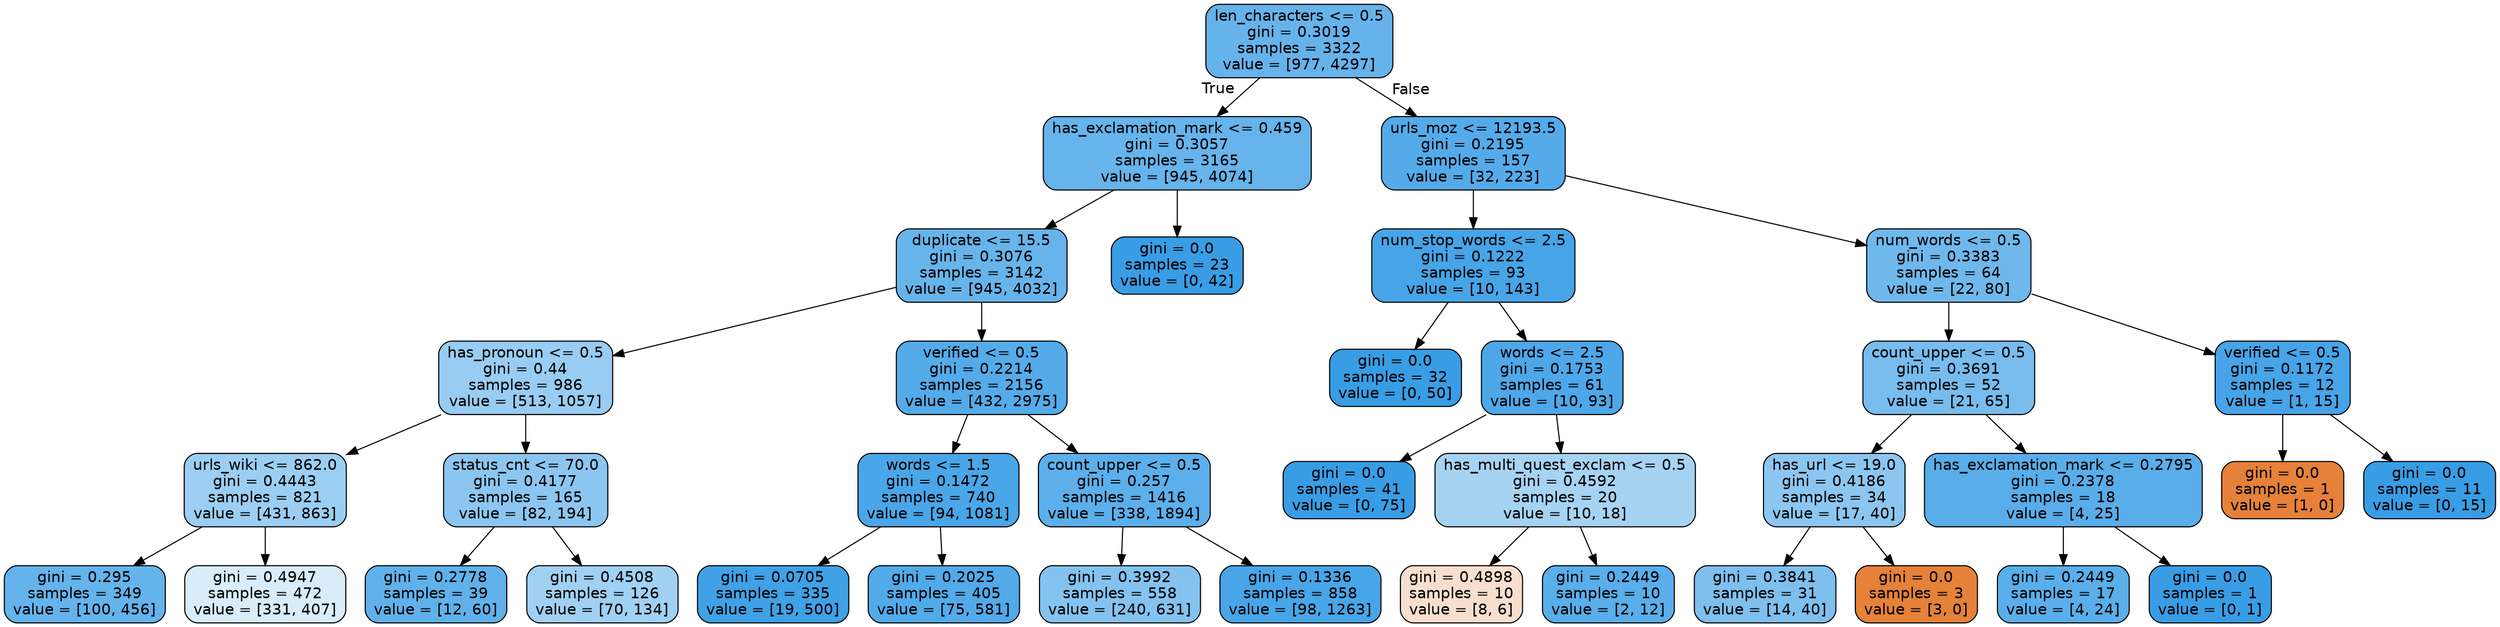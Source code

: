 digraph Tree {
node [shape=box, style="filled, rounded", color="black", fontname=helvetica] ;
edge [fontname=helvetica] ;
0 [label="len_characters <= 0.5\ngini = 0.3019\nsamples = 3322\nvalue = [977, 4297]", fillcolor="#399de5c5"] ;
1 [label="has_exclamation_mark <= 0.459\ngini = 0.3057\nsamples = 3165\nvalue = [945, 4074]", fillcolor="#399de5c4"] ;
0 -> 1 [labeldistance=2.5, labelangle=45, headlabel="True"] ;
2 [label="duplicate <= 15.5\ngini = 0.3076\nsamples = 3142\nvalue = [945, 4032]", fillcolor="#399de5c3"] ;
1 -> 2 ;
3 [label="has_pronoun <= 0.5\ngini = 0.44\nsamples = 986\nvalue = [513, 1057]", fillcolor="#399de583"] ;
2 -> 3 ;
4 [label="urls_wiki <= 862.0\ngini = 0.4443\nsamples = 821\nvalue = [431, 863]", fillcolor="#399de580"] ;
3 -> 4 ;
5 [label="gini = 0.295\nsamples = 349\nvalue = [100, 456]", fillcolor="#399de5c7"] ;
4 -> 5 ;
6 [label="gini = 0.4947\nsamples = 472\nvalue = [331, 407]", fillcolor="#399de530"] ;
4 -> 6 ;
7 [label="status_cnt <= 70.0\ngini = 0.4177\nsamples = 165\nvalue = [82, 194]", fillcolor="#399de593"] ;
3 -> 7 ;
8 [label="gini = 0.2778\nsamples = 39\nvalue = [12, 60]", fillcolor="#399de5cc"] ;
7 -> 8 ;
9 [label="gini = 0.4508\nsamples = 126\nvalue = [70, 134]", fillcolor="#399de57a"] ;
7 -> 9 ;
10 [label="verified <= 0.5\ngini = 0.2214\nsamples = 2156\nvalue = [432, 2975]", fillcolor="#399de5da"] ;
2 -> 10 ;
11 [label="words <= 1.5\ngini = 0.1472\nsamples = 740\nvalue = [94, 1081]", fillcolor="#399de5e9"] ;
10 -> 11 ;
12 [label="gini = 0.0705\nsamples = 335\nvalue = [19, 500]", fillcolor="#399de5f5"] ;
11 -> 12 ;
13 [label="gini = 0.2025\nsamples = 405\nvalue = [75, 581]", fillcolor="#399de5de"] ;
11 -> 13 ;
14 [label="count_upper <= 0.5\ngini = 0.257\nsamples = 1416\nvalue = [338, 1894]", fillcolor="#399de5d1"] ;
10 -> 14 ;
15 [label="gini = 0.3992\nsamples = 558\nvalue = [240, 631]", fillcolor="#399de59e"] ;
14 -> 15 ;
16 [label="gini = 0.1336\nsamples = 858\nvalue = [98, 1263]", fillcolor="#399de5eb"] ;
14 -> 16 ;
17 [label="gini = 0.0\nsamples = 23\nvalue = [0, 42]", fillcolor="#399de5ff"] ;
1 -> 17 ;
18 [label="urls_moz <= 12193.5\ngini = 0.2195\nsamples = 157\nvalue = [32, 223]", fillcolor="#399de5da"] ;
0 -> 18 [labeldistance=2.5, labelangle=-45, headlabel="False"] ;
19 [label="num_stop_words <= 2.5\ngini = 0.1222\nsamples = 93\nvalue = [10, 143]", fillcolor="#399de5ed"] ;
18 -> 19 ;
20 [label="gini = 0.0\nsamples = 32\nvalue = [0, 50]", fillcolor="#399de5ff"] ;
19 -> 20 ;
21 [label="words <= 2.5\ngini = 0.1753\nsamples = 61\nvalue = [10, 93]", fillcolor="#399de5e4"] ;
19 -> 21 ;
22 [label="gini = 0.0\nsamples = 41\nvalue = [0, 75]", fillcolor="#399de5ff"] ;
21 -> 22 ;
23 [label="has_multi_quest_exclam <= 0.5\ngini = 0.4592\nsamples = 20\nvalue = [10, 18]", fillcolor="#399de571"] ;
21 -> 23 ;
24 [label="gini = 0.4898\nsamples = 10\nvalue = [8, 6]", fillcolor="#e5813940"] ;
23 -> 24 ;
25 [label="gini = 0.2449\nsamples = 10\nvalue = [2, 12]", fillcolor="#399de5d4"] ;
23 -> 25 ;
26 [label="num_words <= 0.5\ngini = 0.3383\nsamples = 64\nvalue = [22, 80]", fillcolor="#399de5b9"] ;
18 -> 26 ;
27 [label="count_upper <= 0.5\ngini = 0.3691\nsamples = 52\nvalue = [21, 65]", fillcolor="#399de5ad"] ;
26 -> 27 ;
28 [label="has_url <= 19.0\ngini = 0.4186\nsamples = 34\nvalue = [17, 40]", fillcolor="#399de593"] ;
27 -> 28 ;
29 [label="gini = 0.3841\nsamples = 31\nvalue = [14, 40]", fillcolor="#399de5a6"] ;
28 -> 29 ;
30 [label="gini = 0.0\nsamples = 3\nvalue = [3, 0]", fillcolor="#e58139ff"] ;
28 -> 30 ;
31 [label="has_exclamation_mark <= 0.2795\ngini = 0.2378\nsamples = 18\nvalue = [4, 25]", fillcolor="#399de5d6"] ;
27 -> 31 ;
32 [label="gini = 0.2449\nsamples = 17\nvalue = [4, 24]", fillcolor="#399de5d4"] ;
31 -> 32 ;
33 [label="gini = 0.0\nsamples = 1\nvalue = [0, 1]", fillcolor="#399de5ff"] ;
31 -> 33 ;
34 [label="verified <= 0.5\ngini = 0.1172\nsamples = 12\nvalue = [1, 15]", fillcolor="#399de5ee"] ;
26 -> 34 ;
35 [label="gini = 0.0\nsamples = 1\nvalue = [1, 0]", fillcolor="#e58139ff"] ;
34 -> 35 ;
36 [label="gini = 0.0\nsamples = 11\nvalue = [0, 15]", fillcolor="#399de5ff"] ;
34 -> 36 ;
}